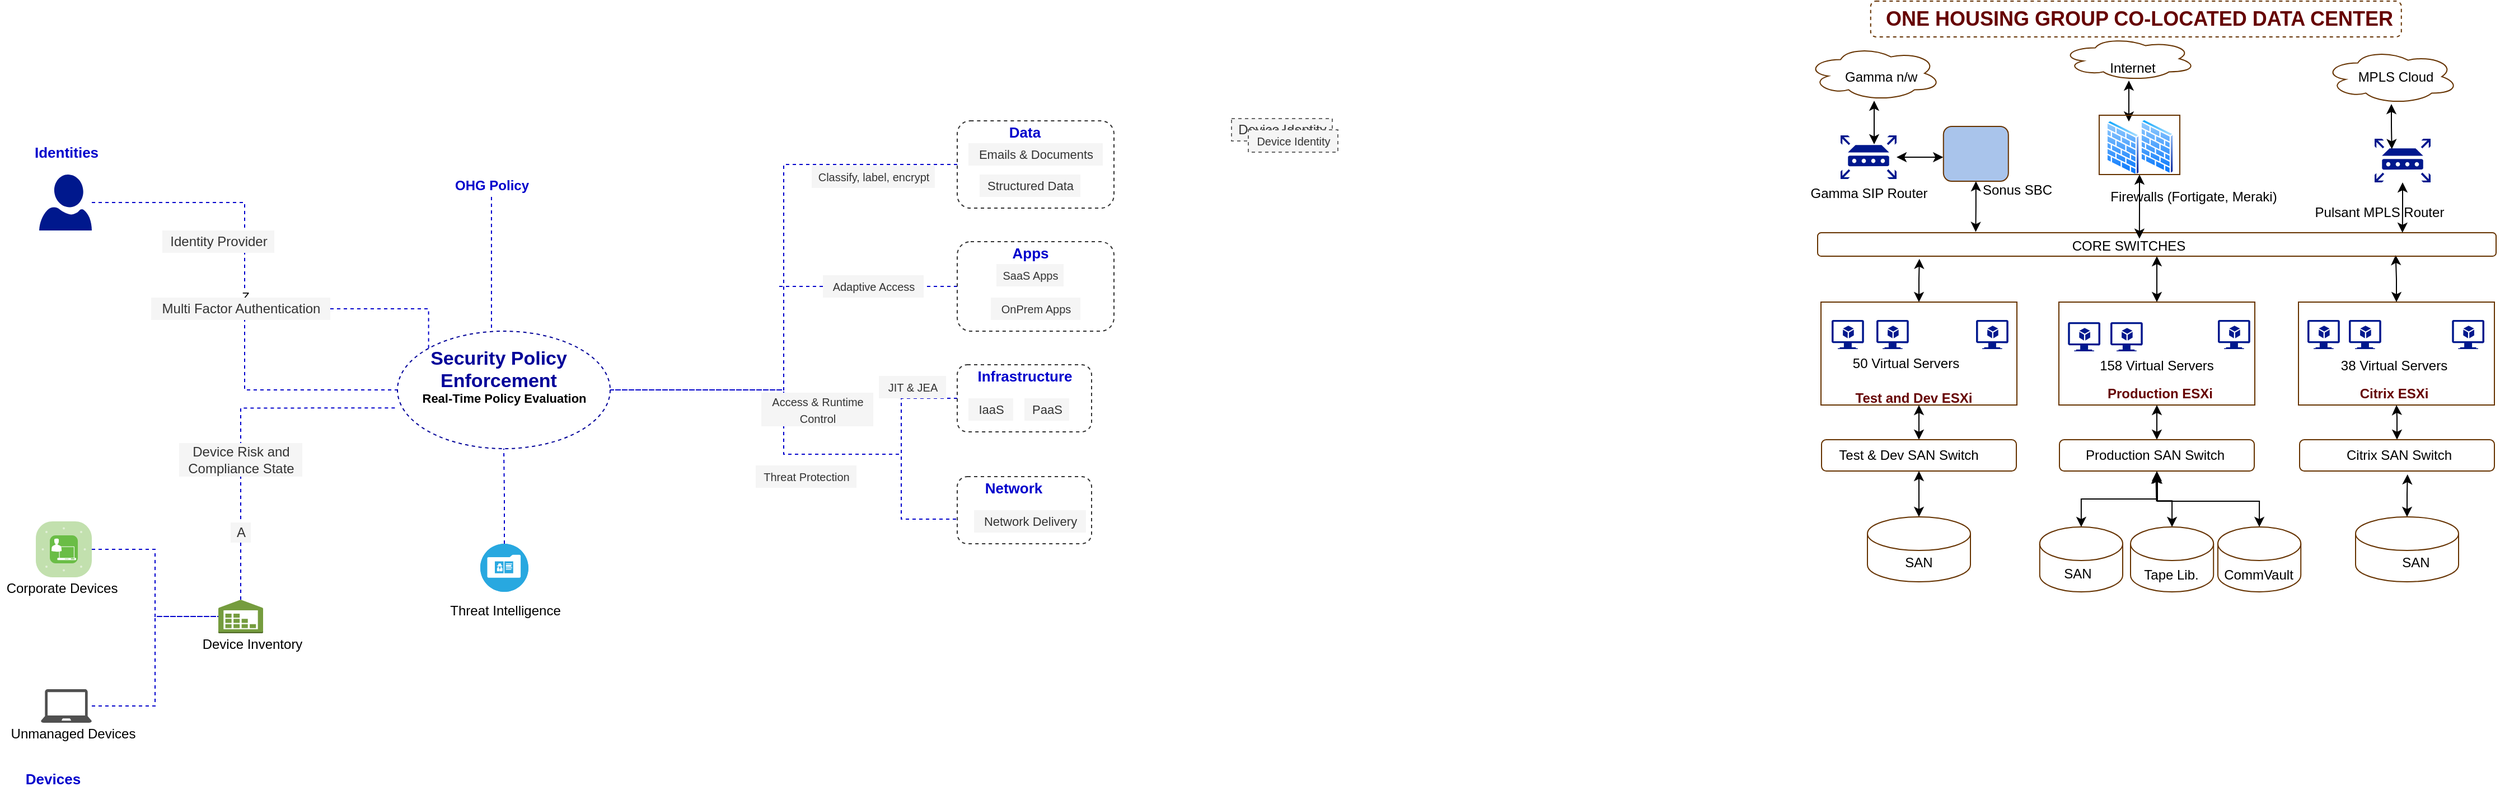 <mxfile version="14.7.6" type="github">
  <diagram id="3og0gf8gtnWCEk_-Y0HO" name="Page-1">
    <mxGraphModel dx="920" dy="551" grid="0" gridSize="10" guides="1" tooltips="1" connect="1" arrows="1" fold="1" page="0" pageScale="1" pageWidth="850" pageHeight="1100" math="0" shadow="0">
      <root>
        <mxCell id="0" />
        <mxCell id="1" parent="0" />
        <mxCell id="b6LhymSOxV37hpZ0LlV4-14" value="Z" style="edgeStyle=orthogonalEdgeStyle;rounded=0;orthogonalLoop=1;jettySize=auto;html=1;entryX=0;entryY=0.5;entryDx=0;entryDy=0;dashed=1;strokeColor=#0000CC;endArrow=none;endFill=0;" parent="1" source="b6LhymSOxV37hpZ0LlV4-2" target="b6LhymSOxV37hpZ0LlV4-4" edge="1">
          <mxGeometry relative="1" as="geometry" />
        </mxCell>
        <mxCell id="b6LhymSOxV37hpZ0LlV4-2" value="" style="aspect=fixed;pointerEvents=1;shadow=0;dashed=0;html=1;strokeColor=none;labelPosition=center;verticalLabelPosition=bottom;verticalAlign=top;align=center;fillColor=#00188D;shape=mxgraph.azure.user" parent="1" vertex="1">
          <mxGeometry x="120" y="160" width="47" height="50" as="geometry" />
        </mxCell>
        <mxCell id="b6LhymSOxV37hpZ0LlV4-3" value="&lt;b&gt;&lt;font style=&quot;font-size: 11px&quot;&gt;Real-Time Policy Evaluation&lt;/font&gt;&lt;/b&gt;" style="text;html=1;resizable=0;autosize=1;align=center;verticalAlign=middle;points=[];fillColor=none;strokeColor=none;rounded=0;" parent="1" vertex="1">
          <mxGeometry x="455" y="350" width="160" height="20" as="geometry" />
        </mxCell>
        <mxCell id="b6LhymSOxV37hpZ0LlV4-4" value="" style="ellipse;whiteSpace=wrap;html=1;fillColor=none;dashed=1;strokeColor=#000099;strokeWidth=1;" parent="1" vertex="1">
          <mxGeometry x="440" y="300" width="190" height="105" as="geometry" />
        </mxCell>
        <mxCell id="b6LhymSOxV37hpZ0LlV4-5" value="&lt;b style=&quot;font-size: 17px&quot;&gt;&lt;font color=&quot;#000099&quot; style=&quot;font-size: 17px&quot;&gt;Security Policy &lt;br&gt;Enforcement&lt;br&gt;&lt;br&gt;&lt;/font&gt;&lt;/b&gt;" style="text;html=1;resizable=0;autosize=1;align=center;verticalAlign=middle;points=[];fillColor=none;strokeColor=none;rounded=0;" parent="1" vertex="1">
          <mxGeometry x="460" y="320" width="140" height="50" as="geometry" />
        </mxCell>
        <mxCell id="b6LhymSOxV37hpZ0LlV4-8" value="" style="shape=image;html=1;verticalAlign=top;verticalLabelPosition=bottom;labelBackgroundColor=#ffffff;imageAspect=0;aspect=fixed;image=https://cdn1.iconfinder.com/data/icons/funeral-7/64/calendar-time-date-organization-schedule-administration-calendars-time_and_date-interface-128.png;dashed=1;strokeColor=#000099;strokeWidth=1;fillColor=none;" parent="1" vertex="1">
          <mxGeometry x="500" y="112" width="48" height="48" as="geometry" />
        </mxCell>
        <mxCell id="b6LhymSOxV37hpZ0LlV4-16" style="edgeStyle=orthogonalEdgeStyle;rounded=0;orthogonalLoop=1;jettySize=auto;html=1;entryX=0.442;entryY=0;entryDx=0;entryDy=0;entryPerimeter=0;dashed=1;strokeColor=#0000CC;endArrow=none;endFill=0;" parent="1" source="b6LhymSOxV37hpZ0LlV4-9" target="b6LhymSOxV37hpZ0LlV4-4" edge="1">
          <mxGeometry relative="1" as="geometry" />
        </mxCell>
        <mxCell id="b6LhymSOxV37hpZ0LlV4-9" value="&lt;b&gt;&lt;font color=&quot;#0000cc&quot;&gt;OHG Policy&lt;/font&gt;&lt;/b&gt;" style="text;html=1;resizable=0;autosize=1;align=center;verticalAlign=middle;points=[];fillColor=none;strokeColor=none;rounded=0;dashed=1;" parent="1" vertex="1">
          <mxGeometry x="484" y="160" width="80" height="20" as="geometry" />
        </mxCell>
        <mxCell id="b6LhymSOxV37hpZ0LlV4-10" value="&lt;b&gt;&lt;font style=&quot;font-size: 13px&quot; color=&quot;#0000cc&quot;&gt;Identities&lt;/font&gt;&lt;/b&gt;" style="text;html=1;resizable=0;autosize=1;align=center;verticalAlign=middle;points=[];fillColor=none;strokeColor=none;rounded=0;dashed=1;" parent="1" vertex="1">
          <mxGeometry x="108.5" y="130" width="70" height="20" as="geometry" />
        </mxCell>
        <mxCell id="b6LhymSOxV37hpZ0LlV4-11" value="Identity Provider" style="text;html=1;resizable=0;autosize=1;align=center;verticalAlign=middle;points=[];rounded=0;dashed=1;fillColor=#f5f5f5;fontColor=#333333;" parent="1" vertex="1">
          <mxGeometry x="230" y="210" width="100" height="20" as="geometry" />
        </mxCell>
        <mxCell id="b6LhymSOxV37hpZ0LlV4-24" style="edgeStyle=orthogonalEdgeStyle;rounded=0;orthogonalLoop=1;jettySize=auto;html=1;entryX=0;entryY=0;entryDx=0;entryDy=0;dashed=1;endArrow=none;endFill=0;strokeColor=#0000CC;" parent="1" source="b6LhymSOxV37hpZ0LlV4-12" target="b6LhymSOxV37hpZ0LlV4-4" edge="1">
          <mxGeometry relative="1" as="geometry" />
        </mxCell>
        <mxCell id="b6LhymSOxV37hpZ0LlV4-12" value="Multi Factor Authentication" style="text;html=1;resizable=0;autosize=1;align=center;verticalAlign=middle;points=[];rounded=0;dashed=1;fillColor=#f5f5f5;fontColor=#333333;" parent="1" vertex="1">
          <mxGeometry x="220" y="270" width="160" height="20" as="geometry" />
        </mxCell>
        <mxCell id="b6LhymSOxV37hpZ0LlV4-22" style="edgeStyle=orthogonalEdgeStyle;rounded=0;orthogonalLoop=1;jettySize=auto;html=1;entryX=0;entryY=0.5;entryDx=0;entryDy=0;entryPerimeter=0;dashed=1;endArrow=none;endFill=0;strokeColor=#0000CC;" parent="1" source="b6LhymSOxV37hpZ0LlV4-17" target="b6LhymSOxV37hpZ0LlV4-19" edge="1">
          <mxGeometry relative="1" as="geometry" />
        </mxCell>
        <mxCell id="b6LhymSOxV37hpZ0LlV4-17" value="" style="pointerEvents=1;shadow=0;dashed=0;html=1;strokeColor=none;fillColor=#505050;labelPosition=center;verticalLabelPosition=bottom;verticalAlign=top;outlineConnect=0;align=center;shape=mxgraph.office.devices.laptop;" parent="1" vertex="1">
          <mxGeometry x="121.5" y="620" width="45.5" height="30" as="geometry" />
        </mxCell>
        <mxCell id="b6LhymSOxV37hpZ0LlV4-23" style="edgeStyle=orthogonalEdgeStyle;rounded=0;orthogonalLoop=1;jettySize=auto;html=1;entryX=-0.004;entryY=0.654;entryDx=0;entryDy=0;entryPerimeter=0;dashed=1;endArrow=none;endFill=0;strokeColor=#0000CC;" parent="1" source="b6LhymSOxV37hpZ0LlV4-19" target="b6LhymSOxV37hpZ0LlV4-4" edge="1">
          <mxGeometry relative="1" as="geometry">
            <Array as="points">
              <mxPoint x="300" y="369" />
            </Array>
          </mxGeometry>
        </mxCell>
        <mxCell id="b6LhymSOxV37hpZ0LlV4-19" value="" style="outlineConnect=0;dashed=0;verticalLabelPosition=bottom;verticalAlign=top;align=center;html=1;shape=mxgraph.aws3.inventory;fillColor=#759C3E;gradientColor=none;strokeColor=#000099;strokeWidth=1;" parent="1" vertex="1">
          <mxGeometry x="280" y="540" width="40" height="30" as="geometry" />
        </mxCell>
        <mxCell id="b6LhymSOxV37hpZ0LlV4-21" style="edgeStyle=orthogonalEdgeStyle;rounded=0;orthogonalLoop=1;jettySize=auto;html=1;entryX=0;entryY=0.5;entryDx=0;entryDy=0;entryPerimeter=0;dashed=1;strokeColor=#0000CC;endArrow=none;endFill=0;" parent="1" source="b6LhymSOxV37hpZ0LlV4-20" target="b6LhymSOxV37hpZ0LlV4-19" edge="1">
          <mxGeometry relative="1" as="geometry" />
        </mxCell>
        <mxCell id="b6LhymSOxV37hpZ0LlV4-20" value="" style="verticalLabelPosition=bottom;html=1;fillColor=#6ABD46;strokeColor=#ffffff;verticalAlign=top;align=center;points=[[0.085,0.085,0],[0.915,0.085,0],[0.915,0.915,0],[0.085,0.915,0],[0.25,0,0],[0.5,0,0],[0.75,0,0],[1,0.25,0],[1,0.5,0],[1,0.75,0],[0.75,1,0],[0.5,1,0],[0.25,1,0],[0,0.75,0],[0,0.5,0],[0,0.25,0]];pointerEvents=1;shape=mxgraph.cisco_safe.compositeIcon;bgIcon=mxgraph.cisco_safe.architecture.generic_appliance;resIcon=mxgraph.cisco_safe.architecture.corporate_device1;dashed=1;" parent="1" vertex="1">
          <mxGeometry x="117" y="470" width="50" height="50" as="geometry" />
        </mxCell>
        <mxCell id="b6LhymSOxV37hpZ0LlV4-25" value="Corporate Devices" style="text;html=1;resizable=0;autosize=1;align=center;verticalAlign=middle;points=[];fillColor=none;strokeColor=none;rounded=0;dashed=1;" parent="1" vertex="1">
          <mxGeometry x="85" y="520" width="110" height="20" as="geometry" />
        </mxCell>
        <mxCell id="b6LhymSOxV37hpZ0LlV4-26" value="Unmanaged Devices" style="text;html=1;resizable=0;autosize=1;align=center;verticalAlign=middle;points=[];fillColor=none;strokeColor=none;rounded=0;dashed=1;" parent="1" vertex="1">
          <mxGeometry x="85" y="650" width="130" height="20" as="geometry" />
        </mxCell>
        <mxCell id="b6LhymSOxV37hpZ0LlV4-27" value="Device Inventory" style="text;html=1;resizable=0;autosize=1;align=center;verticalAlign=middle;points=[];fillColor=none;strokeColor=none;rounded=0;dashed=1;" parent="1" vertex="1">
          <mxGeometry x="260" y="570" width="100" height="20" as="geometry" />
        </mxCell>
        <mxCell id="b6LhymSOxV37hpZ0LlV4-29" value="Device Risk and &lt;br&gt;Compliance State" style="text;html=1;resizable=0;autosize=1;align=center;verticalAlign=middle;points=[];rounded=0;dashed=1;fillColor=#f5f5f5;fontColor=#333333;" parent="1" vertex="1">
          <mxGeometry x="245" y="400" width="110" height="30" as="geometry" />
        </mxCell>
        <mxCell id="b6LhymSOxV37hpZ0LlV4-30" value="A" style="text;html=1;resizable=0;autosize=1;align=center;verticalAlign=middle;points=[];rounded=0;dashed=1;fillColor=#f5f5f5;fontColor=#333333;" parent="1" vertex="1">
          <mxGeometry x="291" y="471" width="18" height="18" as="geometry" />
        </mxCell>
        <mxCell id="b6LhymSOxV37hpZ0LlV4-33" style="edgeStyle=orthogonalEdgeStyle;rounded=0;orthogonalLoop=1;jettySize=auto;html=1;dashed=1;endArrow=none;endFill=0;strokeColor=#0000CC;" parent="1" source="b6LhymSOxV37hpZ0LlV4-31" target="b6LhymSOxV37hpZ0LlV4-4" edge="1">
          <mxGeometry relative="1" as="geometry" />
        </mxCell>
        <mxCell id="b6LhymSOxV37hpZ0LlV4-31" value="" style="fillColor=#28A8E0;verticalLabelPosition=bottom;html=1;strokeColor=#ffffff;verticalAlign=top;align=center;points=[[0.145,0.145,0],[0.5,0,0],[0.855,0.145,0],[1,0.5,0],[0.855,0.855,0],[0.5,1,0],[0.145,0.855,0],[0,0.5,0]];pointerEvents=1;shape=mxgraph.cisco_safe.compositeIcon;bgIcon=ellipse;resIcon=mxgraph.cisco_safe.capability.threat_intelligence;dashed=1;" parent="1" vertex="1">
          <mxGeometry x="514" y="490" width="43" height="43" as="geometry" />
        </mxCell>
        <mxCell id="b6LhymSOxV37hpZ0LlV4-32" value="Threat Intelligence" style="text;html=1;resizable=0;autosize=1;align=center;verticalAlign=middle;points=[];fillColor=none;strokeColor=none;rounded=0;dashed=1;" parent="1" vertex="1">
          <mxGeometry x="480.5" y="540" width="110" height="20" as="geometry" />
        </mxCell>
        <mxCell id="b6LhymSOxV37hpZ0LlV4-54" style="edgeStyle=orthogonalEdgeStyle;rounded=0;orthogonalLoop=1;jettySize=auto;html=1;entryX=1;entryY=0.5;entryDx=0;entryDy=0;dashed=1;endArrow=none;endFill=0;strokeColor=#0000CC;" parent="1" source="b6LhymSOxV37hpZ0LlV4-34" target="b6LhymSOxV37hpZ0LlV4-4" edge="1">
          <mxGeometry relative="1" as="geometry" />
        </mxCell>
        <mxCell id="b6LhymSOxV37hpZ0LlV4-34" value="" style="rounded=1;whiteSpace=wrap;html=1;dashed=1;strokeWidth=1;fillColor=none;strokeColor=#333333;" parent="1" vertex="1">
          <mxGeometry x="940" y="112" width="140" height="78" as="geometry" />
        </mxCell>
        <mxCell id="b6LhymSOxV37hpZ0LlV4-35" value="&lt;b&gt;&lt;font color=&quot;#0000cc&quot; style=&quot;font-size: 13px&quot;&gt;Devices&lt;/font&gt;&lt;/b&gt;" style="text;html=1;resizable=0;autosize=1;align=center;verticalAlign=middle;points=[];fillColor=none;strokeColor=none;rounded=0;dashed=1;" parent="1" vertex="1">
          <mxGeometry x="102" y="690" width="60" height="20" as="geometry" />
        </mxCell>
        <mxCell id="b6LhymSOxV37hpZ0LlV4-36" value="&lt;b&gt;&lt;font style=&quot;font-size: 13px&quot; color=&quot;#0000cc&quot;&gt;Data&lt;/font&gt;&lt;/b&gt;" style="text;html=1;resizable=0;autosize=1;align=center;verticalAlign=middle;points=[];fillColor=none;strokeColor=none;rounded=0;dashed=1;" parent="1" vertex="1">
          <mxGeometry x="980" y="112" width="40" height="20" as="geometry" />
        </mxCell>
        <mxCell id="b6LhymSOxV37hpZ0LlV4-55" style="edgeStyle=orthogonalEdgeStyle;rounded=0;orthogonalLoop=1;jettySize=auto;html=1;dashed=1;endArrow=none;endFill=0;strokeColor=#0000CC;" parent="1" source="b6LhymSOxV37hpZ0LlV4-37" edge="1">
          <mxGeometry relative="1" as="geometry">
            <mxPoint x="780" y="260" as="targetPoint" />
          </mxGeometry>
        </mxCell>
        <mxCell id="b6LhymSOxV37hpZ0LlV4-37" value="" style="rounded=1;whiteSpace=wrap;html=1;dashed=1;strokeWidth=1;fillColor=none;strokeColor=#333333;" parent="1" vertex="1">
          <mxGeometry x="940" y="220" width="140" height="80" as="geometry" />
        </mxCell>
        <mxCell id="b6LhymSOxV37hpZ0LlV4-56" style="edgeStyle=orthogonalEdgeStyle;rounded=0;orthogonalLoop=1;jettySize=auto;html=1;entryX=0;entryY=0.633;entryDx=0;entryDy=0;entryPerimeter=0;dashed=1;endArrow=none;endFill=0;strokeColor=#0000CC;" parent="1" source="b6LhymSOxV37hpZ0LlV4-38" target="b6LhymSOxV37hpZ0LlV4-39" edge="1">
          <mxGeometry relative="1" as="geometry">
            <Array as="points">
              <mxPoint x="890" y="360" />
              <mxPoint x="890" y="468" />
            </Array>
          </mxGeometry>
        </mxCell>
        <mxCell id="b6LhymSOxV37hpZ0LlV4-57" style="edgeStyle=orthogonalEdgeStyle;rounded=0;orthogonalLoop=1;jettySize=auto;html=1;entryX=1;entryY=0.5;entryDx=0;entryDy=0;dashed=1;endArrow=none;endFill=0;strokeColor=#0000CC;" parent="1" source="b6LhymSOxV37hpZ0LlV4-38" target="b6LhymSOxV37hpZ0LlV4-4" edge="1">
          <mxGeometry relative="1" as="geometry">
            <Array as="points">
              <mxPoint x="890" y="360" />
              <mxPoint x="890" y="410" />
              <mxPoint x="785" y="410" />
              <mxPoint x="785" y="353" />
            </Array>
          </mxGeometry>
        </mxCell>
        <mxCell id="b6LhymSOxV37hpZ0LlV4-38" value="" style="rounded=1;whiteSpace=wrap;html=1;dashed=1;strokeWidth=1;fillColor=none;strokeColor=#333333;" parent="1" vertex="1">
          <mxGeometry x="940" y="330" width="120" height="60" as="geometry" />
        </mxCell>
        <mxCell id="b6LhymSOxV37hpZ0LlV4-39" value="" style="rounded=1;whiteSpace=wrap;html=1;dashed=1;strokeWidth=1;fillColor=none;strokeColor=#333333;" parent="1" vertex="1">
          <mxGeometry x="940" y="430" width="120" height="60" as="geometry" />
        </mxCell>
        <mxCell id="b6LhymSOxV37hpZ0LlV4-40" value="&lt;b&gt;&lt;font color=&quot;#0000cc&quot; style=&quot;font-size: 13px&quot;&gt;Apps&lt;/font&gt;&lt;/b&gt;" style="text;html=1;resizable=0;autosize=1;align=center;verticalAlign=middle;points=[];fillColor=none;strokeColor=none;rounded=0;dashed=1;" parent="1" vertex="1">
          <mxGeometry x="980" y="220" width="50" height="20" as="geometry" />
        </mxCell>
        <mxCell id="b6LhymSOxV37hpZ0LlV4-41" value="&lt;b&gt;&lt;font color=&quot;#0000cc&quot; style=&quot;font-size: 13px&quot;&gt;Network&lt;/font&gt;&lt;/b&gt;" style="text;html=1;resizable=0;autosize=1;align=center;verticalAlign=middle;points=[];fillColor=none;strokeColor=none;rounded=0;dashed=1;" parent="1" vertex="1">
          <mxGeometry x="955" y="430" width="70" height="20" as="geometry" />
        </mxCell>
        <mxCell id="b6LhymSOxV37hpZ0LlV4-42" value="&lt;b&gt;&lt;font color=&quot;#0000cc&quot; style=&quot;font-size: 13px&quot;&gt;Infrastructure&lt;/font&gt;&lt;/b&gt;" style="text;html=1;resizable=0;autosize=1;align=center;verticalAlign=middle;points=[];fillColor=none;strokeColor=none;rounded=0;dashed=1;" parent="1" vertex="1">
          <mxGeometry x="950" y="330" width="100" height="20" as="geometry" />
        </mxCell>
        <mxCell id="b6LhymSOxV37hpZ0LlV4-43" value="Device Identity" style="text;html=1;resizable=0;autosize=1;align=center;verticalAlign=middle;points=[];strokeColor=#666666;rounded=0;dashed=1;fillColor=#f5f5f5;fontColor=#333333;" parent="1" vertex="1">
          <mxGeometry x="1185" y="110" width="90" height="20" as="geometry" />
        </mxCell>
        <mxCell id="b6LhymSOxV37hpZ0LlV4-44" value="&lt;font style=&quot;font-size: 10px&quot;&gt;Device Identity&lt;/font&gt;" style="text;html=1;resizable=0;autosize=1;align=center;verticalAlign=middle;points=[];strokeColor=#666666;rounded=0;dashed=1;fillColor=#f5f5f5;fontColor=#333333;" parent="1" vertex="1">
          <mxGeometry x="1200" y="120" width="80" height="20" as="geometry" />
        </mxCell>
        <mxCell id="b6LhymSOxV37hpZ0LlV4-45" value="&lt;font style=&quot;font-size: 10px&quot;&gt;JIT &amp;amp; JEA&lt;/font&gt;" style="text;html=1;resizable=0;autosize=1;align=center;verticalAlign=middle;points=[];rounded=0;dashed=1;fillColor=#f5f5f5;fontColor=#333333;" parent="1" vertex="1">
          <mxGeometry x="870" y="340" width="60" height="20" as="geometry" />
        </mxCell>
        <mxCell id="b6LhymSOxV37hpZ0LlV4-46" value="&lt;font style=&quot;font-size: 11px&quot;&gt;IaaS&lt;/font&gt;" style="text;html=1;resizable=0;autosize=1;align=center;verticalAlign=middle;points=[];rounded=0;dashed=1;fillColor=#f5f5f5;fontColor=#333333;" parent="1" vertex="1">
          <mxGeometry x="950" y="360" width="40" height="20" as="geometry" />
        </mxCell>
        <mxCell id="b6LhymSOxV37hpZ0LlV4-47" value="&lt;font style=&quot;font-size: 10px&quot;&gt;SaaS Apps&lt;/font&gt;" style="text;html=1;resizable=0;autosize=1;align=center;verticalAlign=middle;points=[];rounded=0;dashed=1;fillColor=#f5f5f5;fontColor=#333333;" parent="1" vertex="1">
          <mxGeometry x="975" y="240" width="60" height="20" as="geometry" />
        </mxCell>
        <mxCell id="b6LhymSOxV37hpZ0LlV4-48" value="&lt;font style=&quot;font-size: 11px&quot;&gt;Structured Data&lt;/font&gt;" style="text;html=1;resizable=0;autosize=1;align=center;verticalAlign=middle;points=[];rounded=0;dashed=1;fillColor=#f5f5f5;fontColor=#333333;" parent="1" vertex="1">
          <mxGeometry x="960" y="160" width="90" height="20" as="geometry" />
        </mxCell>
        <mxCell id="b6LhymSOxV37hpZ0LlV4-49" value="&lt;font style=&quot;font-size: 11px&quot;&gt;Emails &amp;amp; Documents&lt;/font&gt;" style="text;html=1;resizable=0;autosize=1;align=center;verticalAlign=middle;points=[];rounded=0;dashed=1;fillColor=#f5f5f5;fontColor=#333333;" parent="1" vertex="1">
          <mxGeometry x="950" y="132" width="120" height="20" as="geometry" />
        </mxCell>
        <mxCell id="b6LhymSOxV37hpZ0LlV4-50" value="&lt;font style=&quot;font-size: 10px&quot;&gt;OnPrem Apps&lt;/font&gt;" style="text;html=1;resizable=0;autosize=1;align=center;verticalAlign=middle;points=[];rounded=0;dashed=1;fillColor=#f5f5f5;fontColor=#333333;" parent="1" vertex="1">
          <mxGeometry x="970" y="270" width="80" height="20" as="geometry" />
        </mxCell>
        <mxCell id="b6LhymSOxV37hpZ0LlV4-51" value="&lt;font style=&quot;font-size: 11px&quot;&gt;Network Delivery&lt;/font&gt;" style="text;html=1;resizable=0;autosize=1;align=center;verticalAlign=middle;points=[];rounded=0;dashed=1;fillColor=#f5f5f5;fontColor=#333333;" parent="1" vertex="1">
          <mxGeometry x="955" y="460" width="100" height="20" as="geometry" />
        </mxCell>
        <mxCell id="b6LhymSOxV37hpZ0LlV4-52" value="&lt;font style=&quot;font-size: 11px&quot;&gt;PaaS&lt;/font&gt;" style="text;html=1;resizable=0;autosize=1;align=center;verticalAlign=middle;points=[];rounded=0;dashed=1;fillColor=#f5f5f5;fontColor=#333333;" parent="1" vertex="1">
          <mxGeometry x="1000" y="360" width="40" height="20" as="geometry" />
        </mxCell>
        <mxCell id="b6LhymSOxV37hpZ0LlV4-58" value="&lt;font style=&quot;font-size: 10px&quot;&gt;Classify, label, encrypt&lt;/font&gt;" style="text;html=1;resizable=0;autosize=1;align=center;verticalAlign=middle;points=[];rounded=0;dashed=1;fillColor=#f5f5f5;fontColor=#333333;" parent="1" vertex="1">
          <mxGeometry x="810" y="152" width="110" height="20" as="geometry" />
        </mxCell>
        <mxCell id="b6LhymSOxV37hpZ0LlV4-59" value="&lt;font style=&quot;font-size: 10px&quot;&gt;Adaptive Access&lt;/font&gt;" style="text;html=1;resizable=0;autosize=1;align=center;verticalAlign=middle;points=[];rounded=0;dashed=1;fillColor=#f5f5f5;fontColor=#333333;" parent="1" vertex="1">
          <mxGeometry x="820" y="250" width="90" height="20" as="geometry" />
        </mxCell>
        <mxCell id="b6LhymSOxV37hpZ0LlV4-60" value="&lt;font style=&quot;font-size: 10px&quot;&gt;Threat Protection&lt;/font&gt;" style="text;html=1;resizable=0;autosize=1;align=center;verticalAlign=middle;points=[];rounded=0;dashed=1;fillColor=#f5f5f5;fontColor=#333333;" parent="1" vertex="1">
          <mxGeometry x="760" y="420" width="90" height="20" as="geometry" />
        </mxCell>
        <mxCell id="b6LhymSOxV37hpZ0LlV4-61" value="&lt;font style=&quot;font-size: 10px&quot;&gt;Access &amp;amp; Runtime&lt;br&gt;Control&lt;/font&gt;" style="text;html=1;resizable=0;autosize=1;align=center;verticalAlign=middle;points=[];rounded=0;dashed=1;fillColor=#f5f5f5;fontColor=#333333;" parent="1" vertex="1">
          <mxGeometry x="765" y="355" width="100" height="30" as="geometry" />
        </mxCell>
        <mxCell id="ZslXiAwdW-3EuPROBi18-4" value="&lt;b&gt;&lt;font color=&quot;#660000&quot;&gt;Test and Dev ESXi&lt;/font&gt;&lt;/b&gt;" style="text;html=1;strokeColor=none;fillColor=none;align=center;verticalAlign=middle;whiteSpace=wrap;rounded=0;" vertex="1" parent="1">
          <mxGeometry x="1732" y="354" width="125" height="12" as="geometry" />
        </mxCell>
        <mxCell id="ZslXiAwdW-3EuPROBi18-5" value="&lt;b&gt;&lt;font color=&quot;#660000&quot;&gt;Citrix ESXi&lt;/font&gt;&lt;/b&gt;" style="text;html=1;strokeColor=none;fillColor=none;align=center;verticalAlign=middle;whiteSpace=wrap;rounded=0;" vertex="1" parent="1">
          <mxGeometry x="2161" y="350" width="125" height="12" as="geometry" />
        </mxCell>
        <mxCell id="ZslXiAwdW-3EuPROBi18-6" value="&lt;b&gt;&lt;font color=&quot;#660000&quot;&gt;Production ESXi&lt;/font&gt;&lt;/b&gt;" style="text;html=1;strokeColor=none;fillColor=none;align=center;verticalAlign=middle;whiteSpace=wrap;rounded=0;" vertex="1" parent="1">
          <mxGeometry x="1952" y="350" width="125" height="12" as="geometry" />
        </mxCell>
        <mxCell id="ZslXiAwdW-3EuPROBi18-9" value="" style="aspect=fixed;pointerEvents=1;shadow=0;dashed=0;html=1;strokeColor=none;labelPosition=center;verticalLabelPosition=bottom;verticalAlign=top;align=center;fillColor=#00188D;shape=mxgraph.azure.virtual_machine_feature" vertex="1" parent="1">
          <mxGeometry x="2275.11" y="290" width="28.89" height="26" as="geometry" />
        </mxCell>
        <mxCell id="ZslXiAwdW-3EuPROBi18-10" value="" style="aspect=fixed;pointerEvents=1;shadow=0;dashed=0;html=1;strokeColor=none;labelPosition=center;verticalLabelPosition=bottom;verticalAlign=top;align=center;fillColor=#00188D;shape=mxgraph.azure.virtual_machine_feature" vertex="1" parent="1">
          <mxGeometry x="2183" y="290" width="28.89" height="26" as="geometry" />
        </mxCell>
        <mxCell id="ZslXiAwdW-3EuPROBi18-11" value="" style="aspect=fixed;pointerEvents=1;shadow=0;dashed=0;html=1;strokeColor=none;labelPosition=center;verticalLabelPosition=bottom;verticalAlign=top;align=center;fillColor=#00188D;shape=mxgraph.azure.virtual_machine_feature" vertex="1" parent="1">
          <mxGeometry x="2146" y="290" width="28.89" height="26" as="geometry" />
        </mxCell>
        <mxCell id="ZslXiAwdW-3EuPROBi18-12" value="" style="aspect=fixed;pointerEvents=1;shadow=0;dashed=0;html=1;strokeColor=none;labelPosition=center;verticalLabelPosition=bottom;verticalAlign=top;align=center;fillColor=#00188D;shape=mxgraph.azure.virtual_machine_feature" vertex="1" parent="1">
          <mxGeometry x="2066" y="290" width="28.89" height="26" as="geometry" />
        </mxCell>
        <mxCell id="ZslXiAwdW-3EuPROBi18-13" value="" style="aspect=fixed;pointerEvents=1;shadow=0;dashed=0;html=1;strokeColor=none;labelPosition=center;verticalLabelPosition=bottom;verticalAlign=top;align=center;fillColor=#00188D;shape=mxgraph.azure.virtual_machine_feature" vertex="1" parent="1">
          <mxGeometry x="1970" y="292" width="28.89" height="26" as="geometry" />
        </mxCell>
        <mxCell id="ZslXiAwdW-3EuPROBi18-14" value="" style="aspect=fixed;pointerEvents=1;shadow=0;dashed=0;html=1;strokeColor=none;labelPosition=center;verticalLabelPosition=bottom;verticalAlign=top;align=center;fillColor=#00188D;shape=mxgraph.azure.virtual_machine_feature" vertex="1" parent="1">
          <mxGeometry x="1932.11" y="292" width="28.89" height="26" as="geometry" />
        </mxCell>
        <mxCell id="ZslXiAwdW-3EuPROBi18-15" value="" style="aspect=fixed;pointerEvents=1;shadow=0;dashed=0;html=1;strokeColor=none;labelPosition=center;verticalLabelPosition=bottom;verticalAlign=top;align=center;fillColor=#00188D;shape=mxgraph.azure.virtual_machine_feature" vertex="1" parent="1">
          <mxGeometry x="1850" y="290" width="28.89" height="26" as="geometry" />
        </mxCell>
        <mxCell id="ZslXiAwdW-3EuPROBi18-16" value="" style="aspect=fixed;pointerEvents=1;shadow=0;dashed=0;html=1;strokeColor=none;labelPosition=center;verticalLabelPosition=bottom;verticalAlign=top;align=center;fillColor=#00188D;shape=mxgraph.azure.virtual_machine_feature" vertex="1" parent="1">
          <mxGeometry x="1761" y="290" width="28.89" height="26" as="geometry" />
        </mxCell>
        <mxCell id="ZslXiAwdW-3EuPROBi18-17" value="" style="aspect=fixed;pointerEvents=1;shadow=0;dashed=0;html=1;strokeColor=none;labelPosition=center;verticalLabelPosition=bottom;verticalAlign=top;align=center;fillColor=#00188D;shape=mxgraph.azure.virtual_machine_feature" vertex="1" parent="1">
          <mxGeometry x="1721" y="290" width="28.89" height="26" as="geometry" />
        </mxCell>
        <mxCell id="ZslXiAwdW-3EuPROBi18-20" value="50 Virtual Servers" style="text;html=1;strokeColor=none;fillColor=none;align=center;verticalAlign=middle;whiteSpace=wrap;rounded=0;" vertex="1" parent="1">
          <mxGeometry x="1718" y="323" width="139" height="12" as="geometry" />
        </mxCell>
        <mxCell id="ZslXiAwdW-3EuPROBi18-21" value="158 Virtual Servers" style="text;html=1;strokeColor=none;fillColor=none;align=center;verticalAlign=middle;whiteSpace=wrap;rounded=0;" vertex="1" parent="1">
          <mxGeometry x="1942" y="325" width="139" height="12" as="geometry" />
        </mxCell>
        <mxCell id="ZslXiAwdW-3EuPROBi18-22" value="38 Virtual Servers" style="text;html=1;strokeColor=none;fillColor=none;align=center;verticalAlign=middle;whiteSpace=wrap;rounded=0;" vertex="1" parent="1">
          <mxGeometry x="2154" y="325" width="139" height="12" as="geometry" />
        </mxCell>
        <mxCell id="ZslXiAwdW-3EuPROBi18-75" style="edgeStyle=orthogonalEdgeStyle;rounded=0;orthogonalLoop=1;jettySize=auto;html=1;entryX=0.15;entryY=1.111;entryDx=0;entryDy=0;entryPerimeter=0;startArrow=classic;startFill=1;endArrow=classic;endFill=1;" edge="1" parent="1" source="ZslXiAwdW-3EuPROBi18-23" target="ZslXiAwdW-3EuPROBi18-41">
          <mxGeometry relative="1" as="geometry" />
        </mxCell>
        <mxCell id="ZslXiAwdW-3EuPROBi18-23" value="" style="rounded=0;whiteSpace=wrap;html=1;strokeColor=#663300;fillColor=none;" vertex="1" parent="1">
          <mxGeometry x="1711.5" y="274" width="175" height="92" as="geometry" />
        </mxCell>
        <mxCell id="ZslXiAwdW-3EuPROBi18-76" style="edgeStyle=orthogonalEdgeStyle;rounded=0;orthogonalLoop=1;jettySize=auto;html=1;entryX=0.5;entryY=1;entryDx=0;entryDy=0;startArrow=classic;startFill=1;endArrow=classic;endFill=1;" edge="1" parent="1" source="ZslXiAwdW-3EuPROBi18-24" target="ZslXiAwdW-3EuPROBi18-41">
          <mxGeometry relative="1" as="geometry" />
        </mxCell>
        <mxCell id="ZslXiAwdW-3EuPROBi18-24" value="" style="rounded=0;whiteSpace=wrap;html=1;strokeColor=#663300;fillColor=none;" vertex="1" parent="1">
          <mxGeometry x="1924" y="274" width="175" height="92" as="geometry" />
        </mxCell>
        <mxCell id="ZslXiAwdW-3EuPROBi18-77" style="edgeStyle=orthogonalEdgeStyle;rounded=0;orthogonalLoop=1;jettySize=auto;html=1;entryX=0.852;entryY=0.952;entryDx=0;entryDy=0;entryPerimeter=0;startArrow=classic;startFill=1;endArrow=classic;endFill=1;" edge="1" parent="1" source="ZslXiAwdW-3EuPROBi18-25" target="ZslXiAwdW-3EuPROBi18-41">
          <mxGeometry relative="1" as="geometry" />
        </mxCell>
        <mxCell id="ZslXiAwdW-3EuPROBi18-25" value="" style="rounded=0;whiteSpace=wrap;html=1;strokeColor=#663300;fillColor=none;" vertex="1" parent="1">
          <mxGeometry x="2138" y="274" width="175" height="92" as="geometry" />
        </mxCell>
        <mxCell id="ZslXiAwdW-3EuPROBi18-78" style="edgeStyle=orthogonalEdgeStyle;rounded=0;orthogonalLoop=1;jettySize=auto;html=1;entryX=0.5;entryY=1;entryDx=0;entryDy=0;startArrow=classic;startFill=1;endArrow=classic;endFill=1;" edge="1" parent="1" source="ZslXiAwdW-3EuPROBi18-26" target="ZslXiAwdW-3EuPROBi18-23">
          <mxGeometry relative="1" as="geometry" />
        </mxCell>
        <mxCell id="ZslXiAwdW-3EuPROBi18-26" value="" style="rounded=1;whiteSpace=wrap;html=1;strokeColor=#663300;fillColor=none;" vertex="1" parent="1">
          <mxGeometry x="1712" y="397" width="174" height="28" as="geometry" />
        </mxCell>
        <mxCell id="ZslXiAwdW-3EuPROBi18-79" style="edgeStyle=orthogonalEdgeStyle;rounded=0;orthogonalLoop=1;jettySize=auto;html=1;entryX=0.5;entryY=1;entryDx=0;entryDy=0;startArrow=classic;startFill=1;endArrow=classic;endFill=1;" edge="1" parent="1" source="ZslXiAwdW-3EuPROBi18-27" target="ZslXiAwdW-3EuPROBi18-24">
          <mxGeometry relative="1" as="geometry" />
        </mxCell>
        <mxCell id="ZslXiAwdW-3EuPROBi18-27" value="" style="rounded=1;whiteSpace=wrap;html=1;strokeColor=#663300;fillColor=none;" vertex="1" parent="1">
          <mxGeometry x="1924.5" y="397" width="174" height="28" as="geometry" />
        </mxCell>
        <mxCell id="ZslXiAwdW-3EuPROBi18-80" style="edgeStyle=orthogonalEdgeStyle;rounded=0;orthogonalLoop=1;jettySize=auto;html=1;entryX=0.5;entryY=1;entryDx=0;entryDy=0;startArrow=classic;startFill=1;endArrow=classic;endFill=1;" edge="1" parent="1" source="ZslXiAwdW-3EuPROBi18-28" target="ZslXiAwdW-3EuPROBi18-25">
          <mxGeometry relative="1" as="geometry" />
        </mxCell>
        <mxCell id="ZslXiAwdW-3EuPROBi18-28" value="" style="rounded=1;whiteSpace=wrap;html=1;strokeColor=#663300;fillColor=none;" vertex="1" parent="1">
          <mxGeometry x="2139" y="397" width="174" height="28" as="geometry" />
        </mxCell>
        <mxCell id="ZslXiAwdW-3EuPROBi18-82" style="edgeStyle=orthogonalEdgeStyle;rounded=0;orthogonalLoop=1;jettySize=auto;html=1;entryX=0.5;entryY=1;entryDx=0;entryDy=0;startArrow=classic;startFill=1;endArrow=classic;endFill=1;" edge="1" parent="1" source="ZslXiAwdW-3EuPROBi18-29" target="ZslXiAwdW-3EuPROBi18-26">
          <mxGeometry relative="1" as="geometry" />
        </mxCell>
        <mxCell id="ZslXiAwdW-3EuPROBi18-29" value="" style="shape=cylinder3;whiteSpace=wrap;html=1;boundedLbl=1;backgroundOutline=1;size=15;strokeColor=#663300;fillColor=none;" vertex="1" parent="1">
          <mxGeometry x="1753" y="466" width="92" height="58" as="geometry" />
        </mxCell>
        <mxCell id="ZslXiAwdW-3EuPROBi18-83" style="edgeStyle=orthogonalEdgeStyle;rounded=0;orthogonalLoop=1;jettySize=auto;html=1;entryX=0.5;entryY=1;entryDx=0;entryDy=0;startArrow=classic;startFill=1;endArrow=classic;endFill=1;" edge="1" parent="1" source="ZslXiAwdW-3EuPROBi18-30" target="ZslXiAwdW-3EuPROBi18-27">
          <mxGeometry relative="1" as="geometry" />
        </mxCell>
        <mxCell id="ZslXiAwdW-3EuPROBi18-30" value="" style="shape=cylinder3;whiteSpace=wrap;html=1;boundedLbl=1;backgroundOutline=1;size=15;strokeColor=#663300;fillColor=none;" vertex="1" parent="1">
          <mxGeometry x="1906.89" y="475" width="74.11" height="58" as="geometry" />
        </mxCell>
        <mxCell id="ZslXiAwdW-3EuPROBi18-86" style="edgeStyle=orthogonalEdgeStyle;rounded=0;orthogonalLoop=1;jettySize=auto;html=1;entryX=0.554;entryY=1.107;entryDx=0;entryDy=0;entryPerimeter=0;startArrow=classic;startFill=1;endArrow=classic;endFill=1;" edge="1" parent="1" source="ZslXiAwdW-3EuPROBi18-31" target="ZslXiAwdW-3EuPROBi18-28">
          <mxGeometry relative="1" as="geometry" />
        </mxCell>
        <mxCell id="ZslXiAwdW-3EuPROBi18-31" value="" style="shape=cylinder3;whiteSpace=wrap;html=1;boundedLbl=1;backgroundOutline=1;size=15;strokeColor=#663300;fillColor=none;" vertex="1" parent="1">
          <mxGeometry x="2189" y="466" width="92" height="58" as="geometry" />
        </mxCell>
        <mxCell id="ZslXiAwdW-3EuPROBi18-32" value="Test &amp;amp; Dev SAN Switch" style="text;html=1;strokeColor=none;fillColor=none;align=center;verticalAlign=middle;whiteSpace=wrap;rounded=0;" vertex="1" parent="1">
          <mxGeometry x="1700.89" y="405" width="178" height="12" as="geometry" />
        </mxCell>
        <mxCell id="ZslXiAwdW-3EuPROBi18-33" value="Production SAN Switch" style="text;html=1;strokeColor=none;fillColor=none;align=center;verticalAlign=middle;whiteSpace=wrap;rounded=0;" vertex="1" parent="1">
          <mxGeometry x="1920.5" y="405" width="178" height="12" as="geometry" />
        </mxCell>
        <mxCell id="ZslXiAwdW-3EuPROBi18-34" value="Citrix SAN Switch" style="text;html=1;strokeColor=none;fillColor=none;align=center;verticalAlign=middle;whiteSpace=wrap;rounded=0;" vertex="1" parent="1">
          <mxGeometry x="2139" y="405" width="178" height="12" as="geometry" />
        </mxCell>
        <mxCell id="ZslXiAwdW-3EuPROBi18-35" value="SAN" style="text;html=1;strokeColor=none;fillColor=none;align=center;verticalAlign=middle;whiteSpace=wrap;rounded=0;" vertex="1" parent="1">
          <mxGeometry x="1779" y="497" width="40" height="20" as="geometry" />
        </mxCell>
        <mxCell id="ZslXiAwdW-3EuPROBi18-36" value="SAN" style="text;html=1;strokeColor=none;fillColor=none;align=center;verticalAlign=middle;whiteSpace=wrap;rounded=0;fontStyle=0" vertex="1" parent="1">
          <mxGeometry x="2223" y="497" width="40" height="20" as="geometry" />
        </mxCell>
        <mxCell id="ZslXiAwdW-3EuPROBi18-37" value="SAN" style="text;html=1;strokeColor=none;fillColor=none;align=center;verticalAlign=middle;whiteSpace=wrap;rounded=0;fontStyle=0" vertex="1" parent="1">
          <mxGeometry x="1921" y="507" width="40" height="20" as="geometry" />
        </mxCell>
        <mxCell id="ZslXiAwdW-3EuPROBi18-41" value="" style="rounded=1;whiteSpace=wrap;html=1;strokeColor=#663300;fillColor=none;" vertex="1" parent="1">
          <mxGeometry x="1708.5" y="212" width="606" height="21" as="geometry" />
        </mxCell>
        <mxCell id="ZslXiAwdW-3EuPROBi18-42" value="CORE SWITCHES" style="text;html=1;strokeColor=none;fillColor=none;align=center;verticalAlign=middle;whiteSpace=wrap;rounded=0;" vertex="1" parent="1">
          <mxGeometry x="1896" y="221.5" width="181" height="5" as="geometry" />
        </mxCell>
        <mxCell id="ZslXiAwdW-3EuPROBi18-84" style="edgeStyle=orthogonalEdgeStyle;rounded=0;orthogonalLoop=1;jettySize=auto;html=1;startArrow=classic;startFill=1;endArrow=classic;endFill=1;" edge="1" parent="1" source="ZslXiAwdW-3EuPROBi18-43">
          <mxGeometry relative="1" as="geometry">
            <mxPoint x="2010.667" y="427.333" as="targetPoint" />
          </mxGeometry>
        </mxCell>
        <mxCell id="ZslXiAwdW-3EuPROBi18-43" value="" style="shape=cylinder3;whiteSpace=wrap;html=1;boundedLbl=1;backgroundOutline=1;size=15;strokeColor=#663300;fillColor=none;" vertex="1" parent="1">
          <mxGeometry x="1988" y="475" width="74.11" height="58" as="geometry" />
        </mxCell>
        <mxCell id="ZslXiAwdW-3EuPROBi18-85" style="edgeStyle=orthogonalEdgeStyle;rounded=0;orthogonalLoop=1;jettySize=auto;html=1;startArrow=classic;startFill=1;endArrow=classic;endFill=1;" edge="1" parent="1" source="ZslXiAwdW-3EuPROBi18-44">
          <mxGeometry relative="1" as="geometry">
            <mxPoint x="2012.0" y="427.333" as="targetPoint" />
            <Array as="points">
              <mxPoint x="2103" y="452" />
              <mxPoint x="2012" y="452" />
            </Array>
          </mxGeometry>
        </mxCell>
        <mxCell id="ZslXiAwdW-3EuPROBi18-44" value="" style="shape=cylinder3;whiteSpace=wrap;html=1;boundedLbl=1;backgroundOutline=1;size=15;strokeColor=#663300;fillColor=none;" vertex="1" parent="1">
          <mxGeometry x="2066" y="475" width="74.11" height="58" as="geometry" />
        </mxCell>
        <mxCell id="ZslXiAwdW-3EuPROBi18-45" value="Tape Lib." style="text;html=1;strokeColor=none;fillColor=none;align=center;verticalAlign=middle;whiteSpace=wrap;rounded=0;" vertex="1" parent="1">
          <mxGeometry x="1998.89" y="507" width="51.11" height="21" as="geometry" />
        </mxCell>
        <mxCell id="ZslXiAwdW-3EuPROBi18-46" value="CommVault" style="text;html=1;strokeColor=none;fillColor=none;align=center;verticalAlign=middle;whiteSpace=wrap;rounded=0;" vertex="1" parent="1">
          <mxGeometry x="2077" y="507" width="51.11" height="21" as="geometry" />
        </mxCell>
        <mxCell id="ZslXiAwdW-3EuPROBi18-68" style="edgeStyle=orthogonalEdgeStyle;rounded=0;orthogonalLoop=1;jettySize=auto;html=1;startArrow=classic;startFill=1;endArrow=classic;endFill=1;" edge="1" parent="1" source="ZslXiAwdW-3EuPROBi18-47">
          <mxGeometry relative="1" as="geometry">
            <mxPoint x="1820.667" y="144.5" as="targetPoint" />
          </mxGeometry>
        </mxCell>
        <mxCell id="ZslXiAwdW-3EuPROBi18-47" value="" style="aspect=fixed;pointerEvents=1;shadow=0;dashed=0;html=1;strokeColor=none;labelPosition=center;verticalLabelPosition=bottom;verticalAlign=top;align=center;fillColor=#00188D;shape=mxgraph.mscae.enterprise.router" vertex="1" parent="1">
          <mxGeometry x="1729" y="125" width="50" height="39" as="geometry" />
        </mxCell>
        <mxCell id="ZslXiAwdW-3EuPROBi18-48" value="" style="aspect=fixed;perimeter=ellipsePerimeter;html=1;align=center;shadow=0;dashed=0;spacingTop=3;image;image=img/lib/active_directory/firewall.svg;strokeColor=#663300;fillColor=none;" vertex="1" parent="1">
          <mxGeometry x="1966" y="111" width="30.5" height="50" as="geometry" />
        </mxCell>
        <mxCell id="ZslXiAwdW-3EuPROBi18-74" style="edgeStyle=orthogonalEdgeStyle;rounded=0;orthogonalLoop=1;jettySize=auto;html=1;entryX=0.862;entryY=0;entryDx=0;entryDy=0;entryPerimeter=0;startArrow=classic;startFill=1;endArrow=classic;endFill=1;" edge="1" parent="1" source="ZslXiAwdW-3EuPROBi18-49" target="ZslXiAwdW-3EuPROBi18-41">
          <mxGeometry relative="1" as="geometry" />
        </mxCell>
        <mxCell id="ZslXiAwdW-3EuPROBi18-49" value="" style="aspect=fixed;pointerEvents=1;shadow=0;dashed=0;html=1;strokeColor=none;labelPosition=center;verticalLabelPosition=bottom;verticalAlign=top;align=center;fillColor=#00188D;shape=mxgraph.mscae.enterprise.router" vertex="1" parent="1">
          <mxGeometry x="2206" y="128" width="50" height="39" as="geometry" />
        </mxCell>
        <mxCell id="ZslXiAwdW-3EuPROBi18-50" value="" style="aspect=fixed;perimeter=ellipsePerimeter;html=1;align=center;shadow=0;dashed=0;spacingTop=3;image;image=img/lib/active_directory/firewall.svg;strokeColor=#663300;fillColor=none;" vertex="1" parent="1">
          <mxGeometry x="1996.5" y="110" width="30.5" height="50" as="geometry" />
        </mxCell>
        <mxCell id="ZslXiAwdW-3EuPROBi18-51" value="Gamma SIP Router" style="text;html=1;strokeColor=none;fillColor=none;align=center;verticalAlign=middle;whiteSpace=wrap;rounded=0;" vertex="1" parent="1">
          <mxGeometry x="1697.5" y="167" width="113" height="20" as="geometry" />
        </mxCell>
        <mxCell id="ZslXiAwdW-3EuPROBi18-52" value="Firewalls (Fortigate, Meraki)" style="text;html=1;strokeColor=none;fillColor=none;align=center;verticalAlign=middle;whiteSpace=wrap;rounded=0;" vertex="1" parent="1">
          <mxGeometry x="1968.55" y="170" width="151.45" height="20" as="geometry" />
        </mxCell>
        <mxCell id="ZslXiAwdW-3EuPROBi18-53" value="Pulsant MPLS Router" style="text;html=1;strokeColor=none;fillColor=none;align=center;verticalAlign=middle;whiteSpace=wrap;rounded=0;" vertex="1" parent="1">
          <mxGeometry x="2150" y="184" width="120.89" height="20" as="geometry" />
        </mxCell>
        <mxCell id="ZslXiAwdW-3EuPROBi18-67" style="edgeStyle=orthogonalEdgeStyle;rounded=0;orthogonalLoop=1;jettySize=auto;html=1;startArrow=classic;startFill=1;endArrow=classic;endFill=1;" edge="1" parent="1" source="ZslXiAwdW-3EuPROBi18-54">
          <mxGeometry relative="1" as="geometry">
            <mxPoint x="1759" y="133" as="targetPoint" />
          </mxGeometry>
        </mxCell>
        <mxCell id="ZslXiAwdW-3EuPROBi18-54" value="" style="ellipse;shape=cloud;whiteSpace=wrap;html=1;strokeColor=#663300;fillColor=none;" vertex="1" parent="1">
          <mxGeometry x="1699" y="45" width="120" height="49" as="geometry" />
        </mxCell>
        <mxCell id="ZslXiAwdW-3EuPROBi18-71" style="edgeStyle=orthogonalEdgeStyle;rounded=0;orthogonalLoop=1;jettySize=auto;html=1;entryX=0.368;entryY=0.107;entryDx=0;entryDy=0;entryPerimeter=0;startArrow=classic;startFill=1;endArrow=classic;endFill=1;" edge="1" parent="1" source="ZslXiAwdW-3EuPROBi18-55" target="ZslXiAwdW-3EuPROBi18-65">
          <mxGeometry relative="1" as="geometry" />
        </mxCell>
        <mxCell id="ZslXiAwdW-3EuPROBi18-55" value="" style="ellipse;shape=cloud;whiteSpace=wrap;html=1;strokeColor=#663300;fillColor=none;" vertex="1" parent="1">
          <mxGeometry x="1926.5" y="37" width="120" height="39" as="geometry" />
        </mxCell>
        <mxCell id="ZslXiAwdW-3EuPROBi18-72" style="edgeStyle=orthogonalEdgeStyle;rounded=0;orthogonalLoop=1;jettySize=auto;html=1;entryX=0.307;entryY=0.239;entryDx=0;entryDy=0;entryPerimeter=0;startArrow=classic;startFill=1;endArrow=classic;endFill=1;" edge="1" parent="1" source="ZslXiAwdW-3EuPROBi18-56" target="ZslXiAwdW-3EuPROBi18-49">
          <mxGeometry relative="1" as="geometry" />
        </mxCell>
        <mxCell id="ZslXiAwdW-3EuPROBi18-56" value="" style="ellipse;shape=cloud;whiteSpace=wrap;html=1;strokeColor=#663300;fillColor=none;" vertex="1" parent="1">
          <mxGeometry x="2161" y="48" width="120" height="49" as="geometry" />
        </mxCell>
        <mxCell id="ZslXiAwdW-3EuPROBi18-57" value="Internet" style="text;html=1;strokeColor=none;fillColor=none;align=center;verticalAlign=middle;whiteSpace=wrap;rounded=0;" vertex="1" parent="1">
          <mxGeometry x="1970" y="54.5" width="40" height="20" as="geometry" />
        </mxCell>
        <mxCell id="ZslXiAwdW-3EuPROBi18-58" value="Gamma n/w&amp;nbsp;" style="text;html=1;strokeColor=none;fillColor=none;align=center;verticalAlign=middle;whiteSpace=wrap;rounded=0;" vertex="1" parent="1">
          <mxGeometry x="1729" y="62.5" width="76" height="20" as="geometry" />
        </mxCell>
        <mxCell id="ZslXiAwdW-3EuPROBi18-59" value="MPLS Cloud" style="text;html=1;strokeColor=none;fillColor=none;align=center;verticalAlign=middle;whiteSpace=wrap;rounded=0;" vertex="1" parent="1">
          <mxGeometry x="2187" y="62.5" width="76" height="20" as="geometry" />
        </mxCell>
        <mxCell id="ZslXiAwdW-3EuPROBi18-70" style="edgeStyle=orthogonalEdgeStyle;rounded=0;orthogonalLoop=1;jettySize=auto;html=1;entryX=0.233;entryY=-0.032;entryDx=0;entryDy=0;entryPerimeter=0;startArrow=classic;startFill=1;endArrow=classic;endFill=1;" edge="1" parent="1" source="ZslXiAwdW-3EuPROBi18-61" target="ZslXiAwdW-3EuPROBi18-41">
          <mxGeometry relative="1" as="geometry" />
        </mxCell>
        <mxCell id="ZslXiAwdW-3EuPROBi18-61" value="" style="rounded=1;whiteSpace=wrap;html=1;strokeColor=#663300;fillColor=#A9C4EB;" vertex="1" parent="1">
          <mxGeometry x="1820.89" y="117" width="58" height="49" as="geometry" />
        </mxCell>
        <mxCell id="ZslXiAwdW-3EuPROBi18-62" value="Sonus SBC" style="text;html=1;strokeColor=none;fillColor=none;align=center;verticalAlign=middle;whiteSpace=wrap;rounded=0;" vertex="1" parent="1">
          <mxGeometry x="1852.5" y="164" width="68" height="20" as="geometry" />
        </mxCell>
        <mxCell id="ZslXiAwdW-3EuPROBi18-73" style="edgeStyle=orthogonalEdgeStyle;rounded=0;orthogonalLoop=1;jettySize=auto;html=1;entryX=0.552;entryY=-0.833;entryDx=0;entryDy=0;entryPerimeter=0;startArrow=classic;startFill=1;endArrow=classic;endFill=1;" edge="1" parent="1" source="ZslXiAwdW-3EuPROBi18-65" target="ZslXiAwdW-3EuPROBi18-42">
          <mxGeometry relative="1" as="geometry" />
        </mxCell>
        <mxCell id="ZslXiAwdW-3EuPROBi18-65" value="" style="rounded=0;whiteSpace=wrap;html=1;strokeColor=#663300;fillColor=none;" vertex="1" parent="1">
          <mxGeometry x="1960" y="107" width="72" height="53" as="geometry" />
        </mxCell>
        <mxCell id="ZslXiAwdW-3EuPROBi18-87" value="&lt;b&gt;&lt;font color=&quot;#660000&quot; style=&quot;font-size: 18px&quot;&gt;ONE HOUSING GROUP CO-LOCATED DATA CENTER&lt;/font&gt;&lt;/b&gt;" style="text;html=1;strokeColor=none;fillColor=none;align=center;verticalAlign=middle;whiteSpace=wrap;rounded=0;" vertex="1" parent="1">
          <mxGeometry x="1764.13" y="11" width="463.75" height="20" as="geometry" />
        </mxCell>
        <mxCell id="ZslXiAwdW-3EuPROBi18-88" value="" style="rounded=1;whiteSpace=wrap;html=1;strokeColor=#663300;fillColor=none;dashed=1;" vertex="1" parent="1">
          <mxGeometry x="1755.88" y="5" width="474" height="32" as="geometry" />
        </mxCell>
      </root>
    </mxGraphModel>
  </diagram>
</mxfile>
